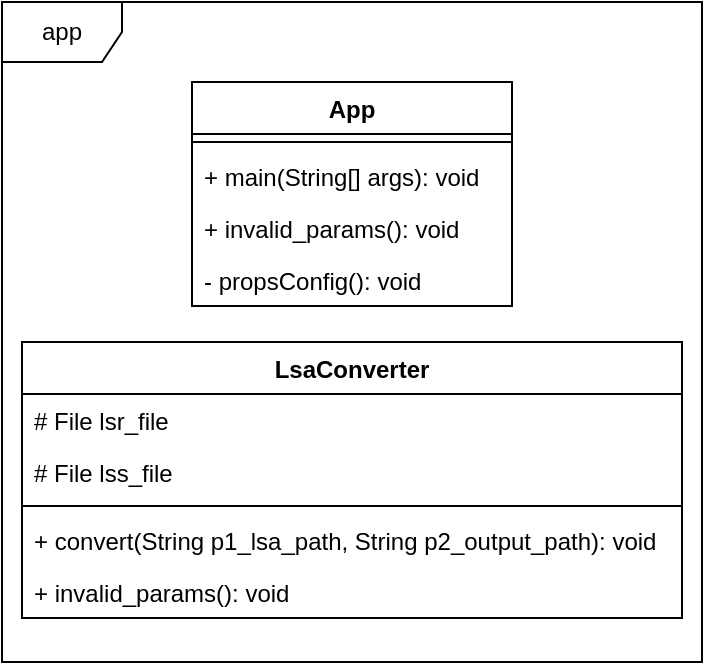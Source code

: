 <mxfile version="14.6.13" type="device"><diagram id="C5RBs43oDa-KdzZeNtuy" name="Page-1"><mxGraphModel dx="437" dy="810" grid="1" gridSize="10" guides="1" tooltips="1" connect="1" arrows="1" fold="1" page="1" pageScale="1" pageWidth="827" pageHeight="1169" math="0" shadow="0"><root><mxCell id="WIyWlLk6GJQsqaUBKTNV-0"/><mxCell id="WIyWlLk6GJQsqaUBKTNV-1" parent="WIyWlLk6GJQsqaUBKTNV-0"/><mxCell id="EiIajNFdcHRlfUHazVrk-9" value="app" style="shape=umlFrame;whiteSpace=wrap;html=1;" parent="WIyWlLk6GJQsqaUBKTNV-1" vertex="1"><mxGeometry x="150" y="220" width="350" height="330" as="geometry"/></mxCell><mxCell id="EiIajNFdcHRlfUHazVrk-3" value="App" style="swimlane;fontStyle=1;align=center;verticalAlign=top;childLayout=stackLayout;horizontal=1;startSize=26;horizontalStack=0;resizeParent=1;resizeParentMax=0;resizeLast=0;collapsible=1;marginBottom=0;" parent="WIyWlLk6GJQsqaUBKTNV-1" vertex="1"><mxGeometry x="245" y="260" width="160" height="112" as="geometry"/></mxCell><mxCell id="EiIajNFdcHRlfUHazVrk-5" value="" style="line;strokeWidth=1;fillColor=none;align=left;verticalAlign=middle;spacingTop=-1;spacingLeft=3;spacingRight=3;rotatable=0;labelPosition=right;points=[];portConstraint=eastwest;" parent="EiIajNFdcHRlfUHazVrk-3" vertex="1"><mxGeometry y="26" width="160" height="8" as="geometry"/></mxCell><mxCell id="EiIajNFdcHRlfUHazVrk-6" value="+ main(String[] args): void" style="text;strokeColor=none;fillColor=none;align=left;verticalAlign=top;spacingLeft=4;spacingRight=4;overflow=hidden;rotatable=0;points=[[0,0.5],[1,0.5]];portConstraint=eastwest;" parent="EiIajNFdcHRlfUHazVrk-3" vertex="1"><mxGeometry y="34" width="160" height="26" as="geometry"/></mxCell><mxCell id="EiIajNFdcHRlfUHazVrk-8" value="+ invalid_params(): void" style="text;strokeColor=none;fillColor=none;align=left;verticalAlign=top;spacingLeft=4;spacingRight=4;overflow=hidden;rotatable=0;points=[[0,0.5],[1,0.5]];portConstraint=eastwest;" parent="EiIajNFdcHRlfUHazVrk-3" vertex="1"><mxGeometry y="60" width="160" height="26" as="geometry"/></mxCell><mxCell id="EiIajNFdcHRlfUHazVrk-7" value="- propsConfig(): void" style="text;strokeColor=none;fillColor=none;align=left;verticalAlign=top;spacingLeft=4;spacingRight=4;overflow=hidden;rotatable=0;points=[[0,0.5],[1,0.5]];portConstraint=eastwest;" parent="EiIajNFdcHRlfUHazVrk-3" vertex="1"><mxGeometry y="86" width="160" height="26" as="geometry"/></mxCell><mxCell id="SW7DJWNyPHYDpVcsAPjB-0" value="LsaConverter" style="swimlane;fontStyle=1;align=center;verticalAlign=top;childLayout=stackLayout;horizontal=1;startSize=26;horizontalStack=0;resizeParent=1;resizeParentMax=0;resizeLast=0;collapsible=1;marginBottom=0;" parent="WIyWlLk6GJQsqaUBKTNV-1" vertex="1"><mxGeometry x="160" y="390" width="330" height="138" as="geometry"/></mxCell><mxCell id="EiIajNFdcHRlfUHazVrk-2" value="# File lsr_file" style="text;strokeColor=none;fillColor=none;align=left;verticalAlign=top;spacingLeft=4;spacingRight=4;overflow=hidden;rotatable=0;points=[[0,0.5],[1,0.5]];portConstraint=eastwest;" parent="SW7DJWNyPHYDpVcsAPjB-0" vertex="1"><mxGeometry y="26" width="330" height="26" as="geometry"/></mxCell><mxCell id="EiIajNFdcHRlfUHazVrk-4" value="# File lss_file" style="text;strokeColor=none;fillColor=none;align=left;verticalAlign=top;spacingLeft=4;spacingRight=4;overflow=hidden;rotatable=0;points=[[0,0.5],[1,0.5]];portConstraint=eastwest;" parent="SW7DJWNyPHYDpVcsAPjB-0" vertex="1"><mxGeometry y="52" width="330" height="26" as="geometry"/></mxCell><mxCell id="SW7DJWNyPHYDpVcsAPjB-2" value="" style="line;strokeWidth=1;fillColor=none;align=left;verticalAlign=middle;spacingTop=-1;spacingLeft=3;spacingRight=3;rotatable=0;labelPosition=right;points=[];portConstraint=eastwest;" parent="SW7DJWNyPHYDpVcsAPjB-0" vertex="1"><mxGeometry y="78" width="330" height="8" as="geometry"/></mxCell><mxCell id="SW7DJWNyPHYDpVcsAPjB-3" value="+ convert(String p1_lsa_path, String p2_output_path): void" style="text;strokeColor=none;fillColor=none;align=left;verticalAlign=top;spacingLeft=4;spacingRight=4;overflow=hidden;rotatable=0;points=[[0,0.5],[1,0.5]];portConstraint=eastwest;" parent="SW7DJWNyPHYDpVcsAPjB-0" vertex="1"><mxGeometry y="86" width="330" height="26" as="geometry"/></mxCell><mxCell id="SW7DJWNyPHYDpVcsAPjB-4" value="+ invalid_params(): void" style="text;strokeColor=none;fillColor=none;align=left;verticalAlign=top;spacingLeft=4;spacingRight=4;overflow=hidden;rotatable=0;points=[[0,0.5],[1,0.5]];portConstraint=eastwest;" parent="SW7DJWNyPHYDpVcsAPjB-0" vertex="1"><mxGeometry y="112" width="330" height="26" as="geometry"/></mxCell></root></mxGraphModel></diagram></mxfile>